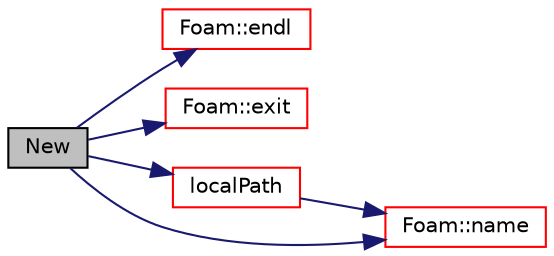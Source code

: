 digraph "New"
{
  bgcolor="transparent";
  edge [fontname="Helvetica",fontsize="10",labelfontname="Helvetica",labelfontsize="10"];
  node [fontname="Helvetica",fontsize="10",shape=record];
  rankdir="LR";
  Node2165 [label="New",height=0.2,width=0.4,color="black", fillcolor="grey75", style="filled", fontcolor="black"];
  Node2165 -> Node2166 [color="midnightblue",fontsize="10",style="solid",fontname="Helvetica"];
  Node2166 [label="Foam::endl",height=0.2,width=0.4,color="red",URL="$a21851.html#a2db8fe02a0d3909e9351bb4275b23ce4",tooltip="Add newline and flush stream. "];
  Node2165 -> Node2168 [color="midnightblue",fontsize="10",style="solid",fontname="Helvetica"];
  Node2168 [label="Foam::exit",height=0.2,width=0.4,color="red",URL="$a21851.html#a06ca7250d8e89caf05243ec094843642"];
  Node2165 -> Node2215 [color="midnightblue",fontsize="10",style="solid",fontname="Helvetica"];
  Node2215 [label="localPath",height=0.2,width=0.4,color="red",URL="$a26597.html#a43f6b87ebf543e86f5da699dba0152a6",tooltip="Name of file set will use. "];
  Node2215 -> Node2222 [color="midnightblue",fontsize="10",style="solid",fontname="Helvetica"];
  Node2222 [label="Foam::name",height=0.2,width=0.4,color="red",URL="$a21851.html#adcb0df2bd4953cb6bb390272d8263c3a",tooltip="Return a string representation of a complex. "];
  Node2165 -> Node2222 [color="midnightblue",fontsize="10",style="solid",fontname="Helvetica"];
}
